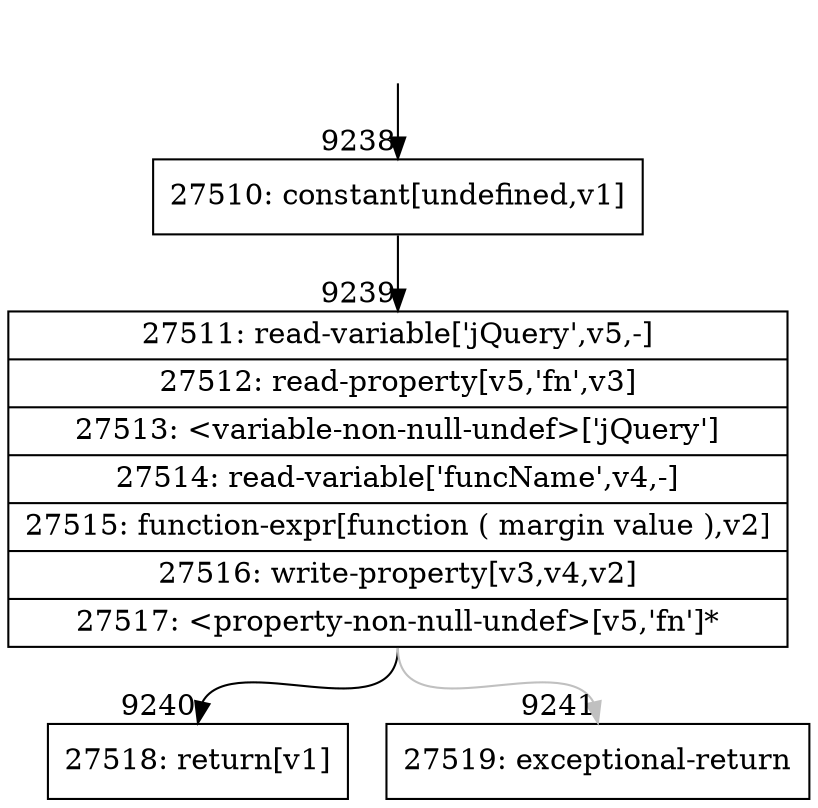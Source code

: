 digraph {
rankdir="TD"
BB_entry576[shape=none,label=""];
BB_entry576 -> BB9238 [tailport=s, headport=n, headlabel="    9238"]
BB9238 [shape=record label="{27510: constant[undefined,v1]}" ] 
BB9238 -> BB9239 [tailport=s, headport=n, headlabel="      9239"]
BB9239 [shape=record label="{27511: read-variable['jQuery',v5,-]|27512: read-property[v5,'fn',v3]|27513: \<variable-non-null-undef\>['jQuery']|27514: read-variable['funcName',v4,-]|27515: function-expr[function ( margin value ),v2]|27516: write-property[v3,v4,v2]|27517: \<property-non-null-undef\>[v5,'fn']*}" ] 
BB9239 -> BB9240 [tailport=s, headport=n, headlabel="      9240"]
BB9239 -> BB9241 [tailport=s, headport=n, color=gray, headlabel="      9241"]
BB9240 [shape=record label="{27518: return[v1]}" ] 
BB9241 [shape=record label="{27519: exceptional-return}" ] 
}
